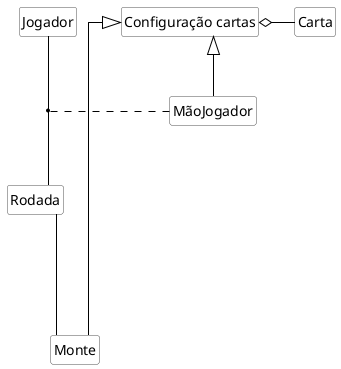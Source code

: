 @startuml mod07ima01
hide circle
hide methods
hide empty members

skinparam class {
    BackgroundColor White
    ArrowColor Black
    BorderColor #505050
}
skinparam Linetype ortho
class "Configuração cartas" as co
class "Carta" as ca
class "Jogador" as jo
class "MãoJogador" as mã
class "Monte" as mo
class "Rodada" as ro
co o-right- ca
mã -up-|> co
mo -up-|> co
jo -down- ro
(jo,ro) .. mã
ro --- mo
@enduml